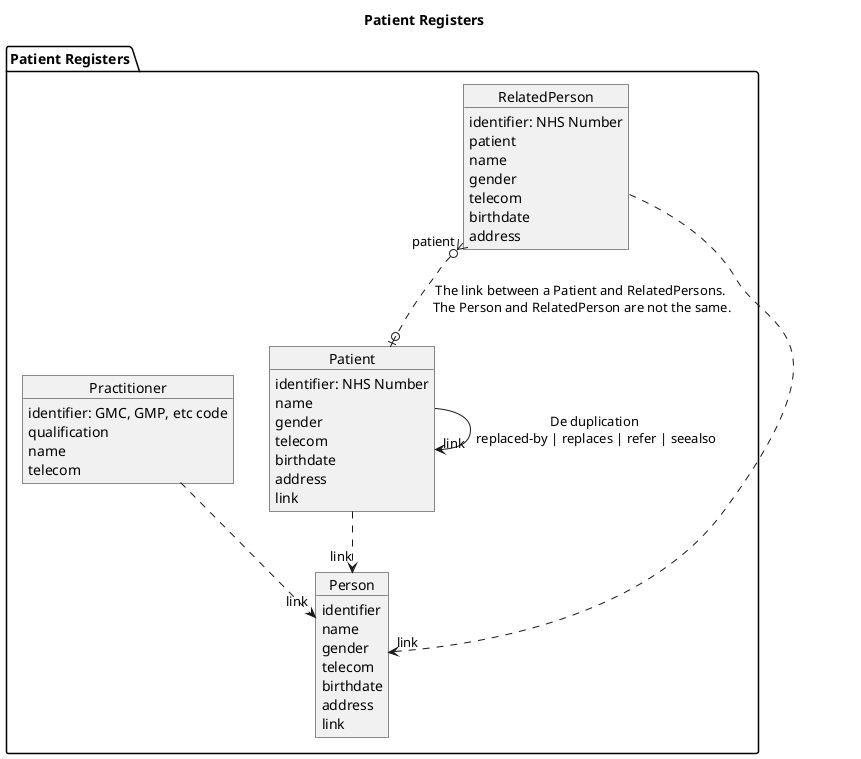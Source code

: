 @startuml


title Patient Registers


package PatientRegisters as "Patient Registers" {
  object Patient {
    identifier: NHS Number
    name
    gender
    telecom
    birthdate
    address
    link
  }
  object RelatedPerson  {
  identifier: NHS Number
    patient
    name
    gender
    telecom
    birthdate
    address
  }
  object Practitioner  {
    identifier: GMC, GMP, etc code
    qualification
    name
    telecom
  }
  object Person {
    identifier
    name
    gender
    telecom
    birthdate
    address
    link
  }

  Patient ..> "link" Person
  RelatedPerson "patient" }o..o| Patient: The link between a Patient and RelatedPersons. \nThe Person and RelatedPerson are not the same.
   Patient --> "link" Patient : De duplication \nreplaced-by | replaces | refer | seealso
  RelatedPerson ..> "link" Person
  Practitioner ..> "link" Person
}

@enduml
